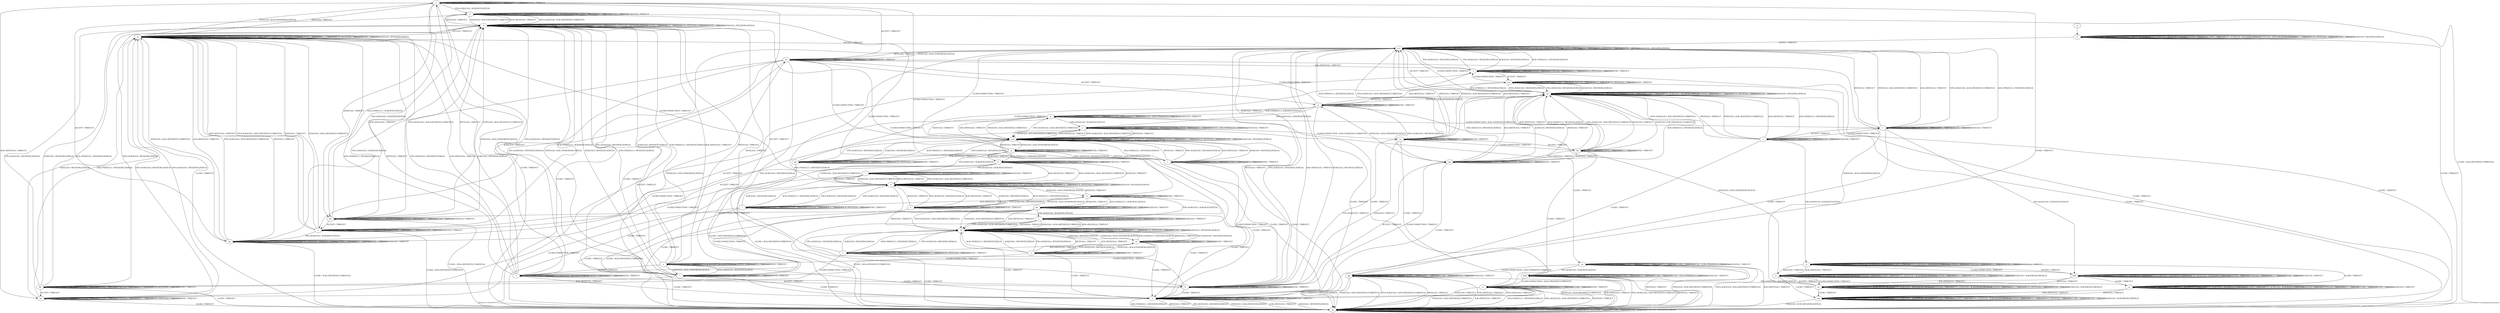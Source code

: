 digraph "" {
	graph ["Incoming time"=1.2473232746124268,
		"Outgoing time"=1.8405025005340576,
		Output="{'States': 56, 'Transitions': 716, 'Filename': '../results/tcp_k_pairs/TCP_FreeBSD_Server-TCP_FreeBSD_Server--1.dot'}",
		Reference="{'States': 56, 'Transitions': 716, 'Filename': '../subjects/tcp/TCP_FreeBSD_Server.dot'}",
		Solver=yices,
		Updated="{'States': 56, 'Transitions': 716, 'Filename': '../subjects/tcp/TCP_FreeBSD_Server.dot'}",
		"f-measure"=1.0,
		precision=1.0,
		recall=1.0
	];
	a -> a	[key=0,
		label="CLOSECONNECTION / TIMEOUT"];
	a -> a	[key=1,
		label="LISTEN / TIMEOUT"];
	a -> a	[key=2,
		label="SYN(V,V,0) / TIMEOUT"];
	a -> a	[key=3,
		label="RCV / TIMEOUT"];
	a -> a	[key=4,
		label="SEND / TIMEOUT"];
	a -> q	[key=0,
		label="FIN+ACK(V,V,0) / ACK(NEXT,NEXT,0)"];
	a -> x	[key=0,
		label="SYN+ACK(V,V,0) / RST(NEXT,ZERO,0)"];
	a -> ii	[key=0,
		label="CLOSE / TIMEOUT"];
	a -> kk	[key=0,
		label="ACK+PSH(V,V,1) / ACK(NEXT,NEXT,0)"];
	a -> kk	[key=1,
		label="ACK(V,V,0) / TIMEOUT"];
	a -> nn	[key=0,
		label="ACK+RST(V,V,0) / TIMEOUT"];
	a -> oo	[key=0,
		label="ACCEPT / TIMEOUT"];
	a -> xx	[key=0,
		label="RST(V,V,0) / TIMEOUT"];
	b -> b	[key=0,
		label="ACK+PSH(V,V,1) / ACK(NEXT,NEXT,0)"];
	b -> b	[key=1,
		label="ACCEPT / TIMEOUT"];
	b -> b	[key=2,
		label="LISTEN / TIMEOUT"];
	b -> b	[key=3,
		label="RCV / TIMEOUT"];
	b -> b	[key=4,
		label="SEND / ACK+PSH(NEXT,CURRENT,1)"];
	b -> b	[key=5,
		label="ACK(V,V,0) / TIMEOUT"];
	b -> e	[key=0,
		label="FIN+ACK(V,V,0) / ACK(NEXT,NEXT,0)"];
	b -> m	[key=0,
		label="CLOSE / TIMEOUT"];
	b -> t	[key=0,
		label="CLOSECONNECTION / ACK+FIN(NEXT,CURRENT,0)"];
	b -> mm	[key=0,
		label="SYN+ACK(V,V,0) / ACK+RST(NEXT,CURRENT,0)"];
	b -> mm	[key=1,
		label="RST(V,V,0) / TIMEOUT"];
	b -> mm	[key=2,
		label="SYN(V,V,0) / ACK+RST(NEXT,CURRENT,0)"];
	b -> mm	[key=3,
		label="ACK+RST(V,V,0) / TIMEOUT"];
	c -> c	[key=0,
		label="RST(V,V,0) / TIMEOUT"];
	c -> c	[key=1,
		label="ACCEPT / TIMEOUT"];
	c -> c	[key=2,
		label="LISTEN / TIMEOUT"];
	c -> c	[key=3,
		label="SYN(V,V,0) / TIMEOUT"];
	c -> c	[key=4,
		label="RCV / TIMEOUT"];
	c -> c	[key=5,
		label="ACK+RST(V,V,0) / TIMEOUT"];
	c -> c	[key=6,
		label="SEND / TIMEOUT"];
	c -> ff	[key=0,
		label="ACK+PSH(V,V,1) / RST(ZERO,ZERO,0)"];
	c -> ff	[key=1,
		label="SYN+ACK(V,V,0) / RST(ZERO,ZERO,0)"];
	c -> ff	[key=2,
		label="FIN+ACK(V,V,0) / RST(ZERO,ZERO,0)"];
	c -> ff	[key=3,
		label="ACK(V,V,0) / RST(ZERO,ZERO,0)"];
	c -> hh	[key=0,
		label="CLOSECONNECTION / TIMEOUT"];
	c -> yy	[key=0,
		label="CLOSE / TIMEOUT"];
	d -> d	[key=0,
		label="CLOSECONNECTION / TIMEOUT"];
	d -> d	[key=1,
		label="ACK+PSH(V,V,1) / RST(ZERO,ZERO,0)"];
	d -> d	[key=2,
		label="SYN+ACK(V,V,0) / RST(ZERO,ZERO,0)"];
	d -> d	[key=3,
		label="RST(V,V,0) / TIMEOUT"];
	d -> d	[key=4,
		label="FIN+ACK(V,V,0) / RST(ZERO,ZERO,0)"];
	d -> d	[key=5,
		label="LISTEN / TIMEOUT"];
	d -> d	[key=6,
		label="RCV / TIMEOUT"];
	d -> d	[key=7,
		label="ACK+RST(V,V,0) / TIMEOUT"];
	d -> d	[key=8,
		label="SEND / TIMEOUT"];
	d -> d	[key=9,
		label="ACK(V,V,0) / RST(ZERO,ZERO,0)"];
	d -> r	[key=0,
		label="SYN(V,V,0) / ACK+SYN(FRESH,NEXT,0)"];
	d -> xx	[key=0,
		label="ACCEPT / TIMEOUT"];
	d -> yy	[key=0,
		label="CLOSE / TIMEOUT"];
	e -> e	[key=0,
		label="ACK+PSH(V,V,1) / ACK(NEXT,NEXT,0)"];
	e -> e	[key=1,
		label="ACCEPT / TIMEOUT"];
	e -> e	[key=2,
		label="FIN+ACK(V,V,0) / ACK(NEXT,NEXT,0)"];
	e -> e	[key=3,
		label="LISTEN / TIMEOUT"];
	e -> e	[key=4,
		label="RCV / TIMEOUT"];
	e -> e	[key=5,
		label="SEND / ACK+PSH(NEXT,CURRENT,1)"];
	e -> e	[key=6,
		label="ACK(V,V,0) / TIMEOUT"];
	e -> ee	[key=0,
		label="CLOSECONNECTION / ACK+FIN(NEXT,CURRENT,0)"];
	e -> mm	[key=0,
		label="SYN+ACK(V,V,0) / ACK+RST(NEXT,CURRENT,0)"];
	e -> mm	[key=1,
		label="RST(V,V,0) / TIMEOUT"];
	e -> mm	[key=2,
		label="SYN(V,V,0) / ACK+RST(NEXT,CURRENT,0)"];
	e -> mm	[key=3,
		label="ACK+RST(V,V,0) / TIMEOUT"];
	e -> ddd	[key=0,
		label="CLOSE / TIMEOUT"];
	f -> f	[key=0,
		label="CLOSECONNECTION / TIMEOUT"];
	f -> f	[key=1,
		label="RST(V,V,0) / TIMEOUT"];
	f -> f	[key=2,
		label="LISTEN / TIMEOUT"];
	f -> f	[key=3,
		label="SYN(V,V,0) / TIMEOUT"];
	f -> f	[key=4,
		label="RCV / TIMEOUT"];
	f -> f	[key=5,
		label="ACK+RST(V,V,0) / TIMEOUT"];
	f -> f	[key=6,
		label="SEND / TIMEOUT"];
	f -> ww	[key=0,
		label="ACCEPT / TIMEOUT"];
	f -> yy	[key=0,
		label="CLOSE / TIMEOUT"];
	f -> ccc	[key=0,
		label="ACK+PSH(V,V,1) / RST(ZERO,ZERO,0)"];
	f -> ccc	[key=1,
		label="SYN+ACK(V,V,0) / RST(ZERO,ZERO,0)"];
	f -> ccc	[key=2,
		label="FIN+ACK(V,V,0) / RST(ZERO,ZERO,0)"];
	f -> ccc	[key=3,
		label="ACK(V,V,0) / RST(ZERO,ZERO,0)"];
	g -> b	[key=0,
		label="ACK+PSH(V,V,1) / ACK(NEXT,NEXT,0)"];
	g -> b	[key=1,
		label="ACK(V,V,0) / TIMEOUT"];
	g -> e	[key=0,
		label="FIN+ACK(V,V,0) / ACK(NEXT,NEXT,0)"];
	g -> g	[key=0,
		label="ACCEPT / TIMEOUT"];
	g -> g	[key=1,
		label="LISTEN / TIMEOUT"];
	g -> g	[key=2,
		label="SYN(V,V,0) / TIMEOUT"];
	g -> g	[key=3,
		label="RCV / TIMEOUT"];
	g -> g	[key=4,
		label="SEND / TIMEOUT"];
	g -> ii	[key=0,
		label="CLOSE / TIMEOUT"];
	g -> oo	[key=0,
		label="CLOSECONNECTION / TIMEOUT"];
	g -> qq	[key=0,
		label="SYN+ACK(V,V,0) / RST(NEXT,ZERO,0)"];
	g -> uu	[key=0,
		label="RST(V,V,0) / TIMEOUT"];
	g -> ww	[key=0,
		label="ACK+RST(V,V,0) / TIMEOUT"];
	h -> h	[key=0,
		label="ACK+PSH(V,V,1) / ACK(NEXT,NEXT,0)"];
	h -> h	[key=1,
		label="ACCEPT / TIMEOUT"];
	h -> h	[key=2,
		label="LISTEN / TIMEOUT"];
	h -> h	[key=3,
		label="RCV / TIMEOUT"];
	h -> h	[key=4,
		label="SEND / TIMEOUT"];
	h -> h	[key=5,
		label="ACK(V,V,0) / TIMEOUT"];
	h -> l	[key=0,
		label="FIN+ACK(V,V,0) / ACK(NEXT,NEXT,0)"];
	h -> v	[key=0,
		label="CLOSECONNECTION / TIMEOUT"];
	h -> rr	[key=0,
		label="SYN+ACK(V,V,0) / ACK+RST(NEXT,CURRENT,0)"];
	h -> rr	[key=1,
		label="RST(V,V,0) / TIMEOUT"];
	h -> rr	[key=2,
		label="SYN(V,V,0) / ACK+RST(NEXT,CURRENT,0)"];
	h -> rr	[key=3,
		label="ACK+RST(V,V,0) / TIMEOUT"];
	h -> yy	[key=0,
		label="CLOSE / ACK+RST(NEXT,CURRENT,0)"];
	i -> i	[key=0,
		label="RST(V,V,0) / TIMEOUT"];
	i -> i	[key=1,
		label="ACCEPT / TIMEOUT"];
	i -> i	[key=2,
		label="LISTEN / TIMEOUT"];
	i -> i	[key=3,
		label="SYN(V,V,0) / TIMEOUT"];
	i -> i	[key=4,
		label="RCV / TIMEOUT"];
	i -> i	[key=5,
		label="ACK+RST(V,V,0) / TIMEOUT"];
	i -> i	[key=6,
		label="SEND / TIMEOUT"];
	i -> nn	[key=0,
		label="CLOSECONNECTION / TIMEOUT"];
	i -> rr	[key=0,
		label="ACK+PSH(V,V,1) / RST(ZERO,ZERO,0)"];
	i -> rr	[key=1,
		label="SYN+ACK(V,V,0) / RST(ZERO,ZERO,0)"];
	i -> rr	[key=2,
		label="FIN+ACK(V,V,0) / RST(ZERO,ZERO,0)"];
	i -> rr	[key=3,
		label="ACK(V,V,0) / RST(ZERO,ZERO,0)"];
	i -> yy	[key=0,
		label="CLOSE / TIMEOUT"];
	j -> j	[key=0,
		label="ACK+PSH(V,V,1) / ACK(NEXT,NEXT,0)"];
	j -> j	[key=1,
		label="ACCEPT / TIMEOUT"];
	j -> j	[key=2,
		label="FIN+ACK(V,V,0) / ACK(NEXT,NEXT,0)"];
	j -> j	[key=3,
		label="LISTEN / TIMEOUT"];
	j -> j	[key=4,
		label="RCV / TIMEOUT"];
	j -> j	[key=5,
		label="SEND / TIMEOUT"];
	j -> j	[key=6,
		label="ACK(V,V,0) / TIMEOUT"];
	j -> q	[key=0,
		label="CLOSECONNECTION / TIMEOUT"];
	j -> ff	[key=0,
		label="SYN+ACK(V,V,0) / ACK+RST(NEXT,CURRENT,0)"];
	j -> ff	[key=1,
		label="RST(V,V,0) / TIMEOUT"];
	j -> ff	[key=2,
		label="SYN(V,V,0) / ACK+RST(NEXT,CURRENT,0)"];
	j -> ff	[key=3,
		label="ACK+RST(V,V,0) / TIMEOUT"];
	j -> yy	[key=0,
		label="CLOSE / ACK+RST(NEXT,CURRENT,0)"];
	k -> k	[key=0,
		label="ACK+PSH(V,V,1) / ACK(NEXT,CURRENT,0)"];
	k -> k	[key=1,
		label="SYN+ACK(V,V,0) / ACK(NEXT,CURRENT,0)"];
	k -> k	[key=2,
		label="ACCEPT / TIMEOUT"];
	k -> k	[key=3,
		label="FIN+ACK(V,V,0) / ACK(NEXT,CURRENT,0)"];
	k -> k	[key=4,
		label="LISTEN / TIMEOUT"];
	k -> k	[key=5,
		label="SYN(V,V,0) / TIMEOUT"];
	k -> k	[key=6,
		label="RCV / TIMEOUT"];
	k -> k	[key=7,
		label="SEND / TIMEOUT"];
	k -> k	[key=8,
		label="ACK(V,V,0) / TIMEOUT"];
	k -> p	[key=0,
		label="CLOSE / TIMEOUT"];
	k -> cc	[key=0,
		label="RST(V,V,0) / TIMEOUT"];
	k -> cc	[key=1,
		label="ACK+RST(V,V,0) / TIMEOUT"];
	k -> bbb	[key=0,
		label="CLOSECONNECTION / TIMEOUT"];
	l -> l	[key=0,
		label="ACK+PSH(V,V,1) / ACK(NEXT,NEXT,0)"];
	l -> l	[key=1,
		label="ACCEPT / TIMEOUT"];
	l -> l	[key=2,
		label="FIN+ACK(V,V,0) / ACK(NEXT,NEXT,0)"];
	l -> l	[key=3,
		label="LISTEN / TIMEOUT"];
	l -> l	[key=4,
		label="RCV / TIMEOUT"];
	l -> l	[key=5,
		label="SEND / TIMEOUT"];
	l -> l	[key=6,
		label="ACK(V,V,0) / TIMEOUT"];
	l -> aa	[key=0,
		label="CLOSECONNECTION / TIMEOUT"];
	l -> rr	[key=0,
		label="SYN+ACK(V,V,0) / ACK+RST(NEXT,CURRENT,0)"];
	l -> rr	[key=1,
		label="RST(V,V,0) / TIMEOUT"];
	l -> rr	[key=2,
		label="SYN(V,V,0) / ACK+RST(NEXT,CURRENT,0)"];
	l -> rr	[key=3,
		label="ACK+RST(V,V,0) / TIMEOUT"];
	l -> yy	[key=0,
		label="CLOSE / ACK+RST(NEXT,CURRENT,0)"];
	m -> m	[key=0,
		label="ACK+PSH(V,V,1) / ACK(NEXT,NEXT,0)"];
	m -> m	[key=1,
		label="ACCEPT / TIMEOUT"];
	m -> m	[key=2,
		label="LISTEN / TIMEOUT"];
	m -> m	[key=3,
		label="RCV / TIMEOUT"];
	m -> m	[key=4,
		label="CLOSE / TIMEOUT"];
	m -> m	[key=5,
		label="SEND / ACK+PSH(NEXT,CURRENT,1)"];
	m -> m	[key=6,
		label="ACK(V,V,0) / TIMEOUT"];
	m -> gg	[key=0,
		label="CLOSECONNECTION / ACK+FIN(NEXT,CURRENT,0)"];
	m -> yy	[key=0,
		label="SYN+ACK(V,V,0) / ACK+RST(NEXT,CURRENT,0)"];
	m -> yy	[key=1,
		label="RST(V,V,0) / TIMEOUT"];
	m -> yy	[key=2,
		label="SYN(V,V,0) / ACK+RST(NEXT,CURRENT,0)"];
	m -> yy	[key=3,
		label="ACK+RST(V,V,0) / TIMEOUT"];
	m -> ddd	[key=0,
		label="FIN+ACK(V,V,0) / ACK(NEXT,NEXT,0)"];
	n -> n	[key=0,
		label="CLOSECONNECTION / TIMEOUT"];
	n -> n	[key=1,
		label="ACCEPT / TIMEOUT"];
	n -> n	[key=2,
		label="LISTEN / TIMEOUT"];
	n -> n	[key=3,
		label="RCV / TIMEOUT"];
	n -> n	[key=4,
		label="CLOSE / TIMEOUT"];
	n -> n	[key=5,
		label="SEND / TIMEOUT"];
	n -> ii	[key=0,
		label="FIN+ACK(V,V,0) / TIMEOUT"];
	n -> ii	[key=1,
		label="ACK(V,V,0) / TIMEOUT"];
	n -> yy	[key=0,
		label="ACK+PSH(V,V,1) / RST(NEXT,ZERO,0)"];
	n -> yy	[key=1,
		label="SYN+ACK(V,V,0) / ACK+RST(NEXT,CURRENT,0)"];
	n -> yy	[key=2,
		label="RST(V,V,0) / TIMEOUT"];
	n -> yy	[key=3,
		label="SYN(V,V,0) / ACK+RST(NEXT,CURRENT,0)"];
	n -> yy	[key=4,
		label="ACK+RST(V,V,0) / TIMEOUT"];
	o -> k	[key=0,
		label="FIN+ACK(V,V,0) / ACK(NEXT,NEXT,0)"];
	o -> o	[key=0,
		label="ACCEPT / TIMEOUT"];
	o -> o	[key=1,
		label="LISTEN / TIMEOUT"];
	o -> o	[key=2,
		label="RCV / TIMEOUT"];
	o -> o	[key=3,
		label="SEND / TIMEOUT"];
	o -> o	[key=4,
		label="ACK(V,V,0) / TIMEOUT"];
	o -> t	[key=0,
		label="CLOSECONNECTION / TIMEOUT"];
	o -> gg	[key=0,
		label="CLOSE / TIMEOUT"];
	o -> uu	[key=0,
		label="ACK+PSH(V,V,1) / RST(NEXT,ZERO,0)"];
	o -> uu	[key=1,
		label="SYN+ACK(V,V,0) / ACK+RST(NEXT,CURRENT,0)"];
	o -> uu	[key=2,
		label="RST(V,V,0) / TIMEOUT"];
	o -> uu	[key=3,
		label="SYN(V,V,0) / ACK+RST(NEXT,CURRENT,0)"];
	o -> uu	[key=4,
		label="ACK+RST(V,V,0) / TIMEOUT"];
	p -> p	[key=0,
		label="CLOSECONNECTION / TIMEOUT"];
	p -> p	[key=1,
		label="ACK+PSH(V,V,1) / ACK(NEXT,CURRENT,0)"];
	p -> p	[key=2,
		label="SYN+ACK(V,V,0) / ACK(NEXT,CURRENT,0)"];
	p -> p	[key=3,
		label="ACCEPT / TIMEOUT"];
	p -> p	[key=4,
		label="FIN+ACK(V,V,0) / ACK(NEXT,CURRENT,0)"];
	p -> p	[key=5,
		label="LISTEN / TIMEOUT"];
	p -> p	[key=6,
		label="SYN(V,V,0) / TIMEOUT"];
	p -> p	[key=7,
		label="RCV / TIMEOUT"];
	p -> p	[key=8,
		label="CLOSE / TIMEOUT"];
	p -> p	[key=9,
		label="SEND / TIMEOUT"];
	p -> p	[key=10,
		label="ACK(V,V,0) / TIMEOUT"];
	p -> aaa	[key=0,
		label="RST(V,V,0) / TIMEOUT"];
	p -> aaa	[key=1,
		label="ACK+RST(V,V,0) / TIMEOUT"];
	q -> d	[key=0,
		label="SYN+ACK(V,V,0) / ACK+RST(NEXT,CURRENT,0)"];
	q -> d	[key=1,
		label="RST(V,V,0) / TIMEOUT"];
	q -> d	[key=2,
		label="SYN(V,V,0) / ACK+RST(NEXT,CURRENT,0)"];
	q -> d	[key=3,
		label="ACK+RST(V,V,0) / TIMEOUT"];
	q -> q	[key=0,
		label="CLOSECONNECTION / TIMEOUT"];
	q -> q	[key=1,
		label="ACK+PSH(V,V,1) / ACK(NEXT,NEXT,0)"];
	q -> q	[key=2,
		label="FIN+ACK(V,V,0) / ACK(NEXT,NEXT,0)"];
	q -> q	[key=3,
		label="LISTEN / TIMEOUT"];
	q -> q	[key=4,
		label="RCV / TIMEOUT"];
	q -> q	[key=5,
		label="SEND / TIMEOUT"];
	q -> q	[key=6,
		label="ACK(V,V,0) / TIMEOUT"];
	q -> aa	[key=0,
		label="ACCEPT / TIMEOUT"];
	q -> yy	[key=0,
		label="CLOSE / ACK+RST(NEXT,CURRENT,0)"];
	r -> a	[key=0,
		label="ACCEPT / TIMEOUT"];
	r -> d	[key=0,
		label="ACK+PSH(V,V,1) / RST(NEXT,ZERO,0)"];
	r -> d	[key=1,
		label="RST(V,V,0) / TIMEOUT"];
	r -> d	[key=2,
		label="FIN+ACK(V,V,0) / RST(NEXT,ZERO,0)"];
	r -> d	[key=3,
		label="ACK(V,V,0) / RST(NEXT,ZERO,0)"];
	r -> r	[key=0,
		label="CLOSECONNECTION / TIMEOUT"];
	r -> r	[key=1,
		label="LISTEN / TIMEOUT"];
	r -> r	[key=2,
		label="SYN(V,V,0) / TIMEOUT"];
	r -> r	[key=3,
		label="RCV / TIMEOUT"];
	r -> r	[key=4,
		label="SEND / TIMEOUT"];
	r -> s	[key=0,
		label="SYN+ACK(V,V,0) / RST(NEXT,ZERO,0)"];
	r -> hh	[key=0,
		label="ACK+RST(V,V,0) / TIMEOUT"];
	r -> ii	[key=0,
		label="CLOSE / TIMEOUT"];
	s -> d	[key=0,
		label="ACK+PSH(V,V,1) / RST(NEXT,ZERO,0)"];
	s -> d	[key=1,
		label="RST(V,V,0) / TIMEOUT"];
	s -> d	[key=2,
		label="FIN+ACK(V,V,0) / RST(NEXT,ZERO,0)"];
	s -> d	[key=3,
		label="ACK+RST(V,V,0) / TIMEOUT"];
	s -> d	[key=4,
		label="ACK(V,V,0) / RST(NEXT,ZERO,0)"];
	s -> r	[key=0,
		label="SYN(V,V,0) / ACK+SYN(FRESH,NEXT,0)"];
	s -> s	[key=0,
		label="CLOSECONNECTION / TIMEOUT"];
	s -> s	[key=1,
		label="SYN+ACK(V,V,0) / RST(NEXT,ZERO,0)"];
	s -> s	[key=2,
		label="LISTEN / TIMEOUT"];
	s -> s	[key=3,
		label="RCV / TIMEOUT"];
	s -> s	[key=4,
		label="SEND / TIMEOUT"];
	s -> x	[key=0,
		label="ACCEPT / TIMEOUT"];
	s -> ii	[key=0,
		label="CLOSE / TIMEOUT"];
	t -> o	[key=0,
		label="ACCEPT / TIMEOUT"];
	t -> t	[key=0,
		label="CLOSECONNECTION / TIMEOUT"];
	t -> t	[key=1,
		label="LISTEN / TIMEOUT"];
	t -> t	[key=2,
		label="RCV / TIMEOUT"];
	t -> t	[key=3,
		label="SEND / TIMEOUT"];
	t -> t	[key=4,
		label="ACK(V,V,0) / TIMEOUT"];
	t -> gg	[key=0,
		label="CLOSE / TIMEOUT"];
	t -> bbb	[key=0,
		label="FIN+ACK(V,V,0) / ACK(NEXT,NEXT,0)"];
	t -> ccc	[key=0,
		label="ACK+PSH(V,V,1) / RST(NEXT,ZERO,0)"];
	t -> ccc	[key=1,
		label="SYN+ACK(V,V,0) / ACK+RST(NEXT,CURRENT,0)"];
	t -> ccc	[key=2,
		label="RST(V,V,0) / TIMEOUT"];
	t -> ccc	[key=3,
		label="SYN(V,V,0) / ACK+RST(NEXT,CURRENT,0)"];
	t -> ccc	[key=4,
		label="ACK+RST(V,V,0) / TIMEOUT"];
	u -> s	[key=0,
		label="CLOSECONNECTION / TIMEOUT"];
	u -> u	[key=0,
		label="SYN+ACK(V,V,0) / RST(NEXT,ZERO,0)"];
	u -> u	[key=1,
		label="ACCEPT / TIMEOUT"];
	u -> u	[key=2,
		label="LISTEN / TIMEOUT"];
	u -> u	[key=3,
		label="RCV / TIMEOUT"];
	u -> u	[key=4,
		label="SEND / TIMEOUT"];
	u -> ff	[key=0,
		label="ACK+PSH(V,V,1) / RST(NEXT,ZERO,0)"];
	u -> ff	[key=1,
		label="RST(V,V,0) / TIMEOUT"];
	u -> ff	[key=2,
		label="FIN+ACK(V,V,0) / RST(NEXT,ZERO,0)"];
	u -> ff	[key=3,
		label="ACK+RST(V,V,0) / TIMEOUT"];
	u -> ff	[key=4,
		label="ACK(V,V,0) / RST(NEXT,ZERO,0)"];
	u -> ii	[key=0,
		label="CLOSE / TIMEOUT"];
	u -> ss	[key=0,
		label="SYN(V,V,0) / ACK+SYN(FRESH,NEXT,0)"];
	v -> b	[key=0,
		label="ACCEPT / TIMEOUT"];
	v -> v	[key=0,
		label="CLOSECONNECTION / TIMEOUT"];
	v -> v	[key=1,
		label="ACK+PSH(V,V,1) / ACK(NEXT,NEXT,0)"];
	v -> v	[key=2,
		label="LISTEN / TIMEOUT"];
	v -> v	[key=3,
		label="RCV / TIMEOUT"];
	v -> v	[key=4,
		label="SEND / TIMEOUT"];
	v -> v	[key=5,
		label="ACK(V,V,0) / TIMEOUT"];
	v -> aa	[key=0,
		label="FIN+ACK(V,V,0) / ACK(NEXT,NEXT,0)"];
	v -> xx	[key=0,
		label="SYN+ACK(V,V,0) / ACK+RST(NEXT,CURRENT,0)"];
	v -> xx	[key=1,
		label="RST(V,V,0) / TIMEOUT"];
	v -> xx	[key=2,
		label="SYN(V,V,0) / ACK+RST(NEXT,CURRENT,0)"];
	v -> xx	[key=3,
		label="ACK+RST(V,V,0) / TIMEOUT"];
	v -> yy	[key=0,
		label="CLOSE / ACK+RST(NEXT,CURRENT,0)"];
	w -> ll	[key=0];
	x -> a	[key=0,
		label="SYN(V,V,0) / ACK+SYN(FRESH,NEXT,0)"];
	x -> x	[key=0,
		label="CLOSECONNECTION / TIMEOUT"];
	x -> x	[key=1,
		label="SYN+ACK(V,V,0) / RST(NEXT,ZERO,0)"];
	x -> x	[key=2,
		label="LISTEN / TIMEOUT"];
	x -> x	[key=3,
		label="RCV / TIMEOUT"];
	x -> x	[key=4,
		label="SEND / TIMEOUT"];
	x -> ii	[key=0,
		label="CLOSE / TIMEOUT"];
	x -> tt	[key=0,
		label="ACCEPT / TIMEOUT"];
	x -> xx	[key=0,
		label="ACK+PSH(V,V,1) / RST(NEXT,ZERO,0)"];
	x -> xx	[key=1,
		label="RST(V,V,0) / TIMEOUT"];
	x -> xx	[key=2,
		label="FIN+ACK(V,V,0) / RST(NEXT,ZERO,0)"];
	x -> xx	[key=3,
		label="ACK+RST(V,V,0) / TIMEOUT"];
	x -> xx	[key=4,
		label="ACK(V,V,0) / RST(NEXT,ZERO,0)"];
	y -> x	[key=0,
		label="CLOSECONNECTION / TIMEOUT"];
	y -> y	[key=0,
		label="SYN+ACK(V,V,0) / RST(NEXT,ZERO,0)"];
	y -> y	[key=1,
		label="ACCEPT / TIMEOUT"];
	y -> y	[key=2,
		label="LISTEN / TIMEOUT"];
	y -> y	[key=3,
		label="RCV / TIMEOUT"];
	y -> y	[key=4,
		label="SEND / TIMEOUT"];
	y -> ii	[key=0,
		label="CLOSE / TIMEOUT"];
	y -> rr	[key=0,
		label="ACK+PSH(V,V,1) / RST(NEXT,ZERO,0)"];
	y -> rr	[key=1,
		label="RST(V,V,0) / TIMEOUT"];
	y -> rr	[key=2,
		label="FIN+ACK(V,V,0) / RST(NEXT,ZERO,0)"];
	y -> rr	[key=3,
		label="ACK+RST(V,V,0) / TIMEOUT"];
	y -> rr	[key=4,
		label="ACK(V,V,0) / RST(NEXT,ZERO,0)"];
	y -> vv	[key=0,
		label="SYN(V,V,0) / ACK+SYN(FRESH,NEXT,0)"];
	z -> z	[key=0,
		label="SYN+ACK(V,V,0) / RST(NEXT,ZERO,0)"];
	z -> z	[key=1,
		label="ACCEPT / TIMEOUT"];
	z -> z	[key=2,
		label="LISTEN / TIMEOUT"];
	z -> z	[key=3,
		label="RCV / TIMEOUT"];
	z -> z	[key=4,
		label="SEND / TIMEOUT"];
	z -> ii	[key=0,
		label="CLOSE / TIMEOUT"];
	z -> jj	[key=0,
		label="SYN(V,V,0) / ACK+SYN(FRESH,NEXT,0)"];
	z -> mm	[key=0,
		label="ACK+PSH(V,V,1) / RST(NEXT,ZERO,0)"];
	z -> mm	[key=1,
		label="RST(V,V,0) / TIMEOUT"];
	z -> mm	[key=2,
		label="FIN+ACK(V,V,0) / RST(NEXT,ZERO,0)"];
	z -> mm	[key=3,
		label="ACK+RST(V,V,0) / TIMEOUT"];
	z -> mm	[key=4,
		label="ACK(V,V,0) / RST(NEXT,ZERO,0)"];
	z -> tt	[key=0,
		label="CLOSECONNECTION / TIMEOUT"];
	aa -> e	[key=0,
		label="ACCEPT / TIMEOUT"];
	aa -> aa	[key=0,
		label="CLOSECONNECTION / TIMEOUT"];
	aa -> aa	[key=1,
		label="ACK+PSH(V,V,1) / ACK(NEXT,NEXT,0)"];
	aa -> aa	[key=2,
		label="FIN+ACK(V,V,0) / ACK(NEXT,NEXT,0)"];
	aa -> aa	[key=3,
		label="LISTEN / TIMEOUT"];
	aa -> aa	[key=4,
		label="RCV / TIMEOUT"];
	aa -> aa	[key=5,
		label="SEND / TIMEOUT"];
	aa -> aa	[key=6,
		label="ACK(V,V,0) / TIMEOUT"];
	aa -> xx	[key=0,
		label="SYN+ACK(V,V,0) / ACK+RST(NEXT,CURRENT,0)"];
	aa -> xx	[key=1,
		label="RST(V,V,0) / TIMEOUT"];
	aa -> xx	[key=2,
		label="SYN(V,V,0) / ACK+RST(NEXT,CURRENT,0)"];
	aa -> xx	[key=3,
		label="ACK+RST(V,V,0) / TIMEOUT"];
	aa -> yy	[key=0,
		label="CLOSE / ACK+RST(NEXT,CURRENT,0)"];
	bb -> n	[key=0,
		label="CLOSE / TIMEOUT"];
	bb -> bb	[key=0,
		label="ACCEPT / TIMEOUT"];
	bb -> bb	[key=1,
		label="LISTEN / TIMEOUT"];
	bb -> bb	[key=2,
		label="RCV / TIMEOUT"];
	bb -> bb	[key=3,
		label="SEND / TIMEOUT"];
	bb -> ee	[key=0,
		label="CLOSECONNECTION / TIMEOUT"];
	bb -> qq	[key=0,
		label="FIN+ACK(V,V,0) / TIMEOUT"];
	bb -> qq	[key=1,
		label="ACK(V,V,0) / TIMEOUT"];
	bb -> uu	[key=0,
		label="ACK+PSH(V,V,1) / RST(NEXT,ZERO,0)"];
	bb -> uu	[key=1,
		label="SYN+ACK(V,V,0) / ACK+RST(NEXT,CURRENT,0)"];
	bb -> uu	[key=2,
		label="RST(V,V,0) / TIMEOUT"];
	bb -> uu	[key=3,
		label="SYN(V,V,0) / ACK+RST(NEXT,CURRENT,0)"];
	bb -> uu	[key=4,
		label="ACK+RST(V,V,0) / TIMEOUT"];
	cc -> g	[key=0,
		label="SYN(V,V,0) / ACK+SYN(FRESH,NEXT,0)"];
	cc -> cc	[key=0,
		label="ACK+PSH(V,V,1) / ACK(FRESH,FRESH,0)"];
	cc -> cc	[key=1,
		label="SYN+ACK(V,V,0) / ACK(FRESH,FRESH,0)"];
	cc -> cc	[key=2,
		label="RST(V,V,0) / TIMEOUT"];
	cc -> cc	[key=3,
		label="ACCEPT / TIMEOUT"];
	cc -> cc	[key=4,
		label="FIN+ACK(V,V,0) / ACK(FRESH,FRESH,0)"];
	cc -> cc	[key=5,
		label="LISTEN / TIMEOUT"];
	cc -> cc	[key=6,
		label="RCV / TIMEOUT"];
	cc -> cc	[key=7,
		label="ACK+RST(V,V,0) / TIMEOUT"];
	cc -> cc	[key=8,
		label="SEND / TIMEOUT"];
	cc -> cc	[key=9,
		label="ACK(V,V,0) / ACK(FRESH,FRESH,0)"];
	cc -> zz	[key=0,
		label="CLOSECONNECTION / TIMEOUT"];
	cc -> aaa	[key=0,
		label="CLOSE / TIMEOUT"];
	dd -> j	[key=0,
		label="FIN+ACK(V,V,0) / ACK(NEXT,NEXT,0)"];
	dd -> dd	[key=0,
		label="ACK+PSH(V,V,1) / ACK(NEXT,NEXT,0)"];
	dd -> dd	[key=1,
		label="ACCEPT / TIMEOUT"];
	dd -> dd	[key=2,
		label="LISTEN / TIMEOUT"];
	dd -> dd	[key=3,
		label="RCV / TIMEOUT"];
	dd -> dd	[key=4,
		label="SEND / TIMEOUT"];
	dd -> dd	[key=5,
		label="ACK(V,V,0) / TIMEOUT"];
	dd -> ff	[key=0,
		label="SYN+ACK(V,V,0) / ACK+RST(NEXT,CURRENT,0)"];
	dd -> ff	[key=1,
		label="RST(V,V,0) / TIMEOUT"];
	dd -> ff	[key=2,
		label="SYN(V,V,0) / ACK+RST(NEXT,CURRENT,0)"];
	dd -> ff	[key=3,
		label="ACK+RST(V,V,0) / TIMEOUT"];
	dd -> kk	[key=0,
		label="CLOSECONNECTION / TIMEOUT"];
	dd -> yy	[key=0,
		label="CLOSE / ACK+RST(NEXT,CURRENT,0)"];
	ee -> n	[key=0,
		label="CLOSE / TIMEOUT"];
	ee -> bb	[key=0,
		label="ACCEPT / TIMEOUT"];
	ee -> ee	[key=0,
		label="CLOSECONNECTION / TIMEOUT"];
	ee -> ee	[key=1,
		label="LISTEN / TIMEOUT"];
	ee -> ee	[key=2,
		label="RCV / TIMEOUT"];
	ee -> ee	[key=3,
		label="SEND / TIMEOUT"];
	ee -> tt	[key=0,
		label="FIN+ACK(V,V,0) / TIMEOUT"];
	ee -> tt	[key=1,
		label="ACK(V,V,0) / TIMEOUT"];
	ee -> ccc	[key=0,
		label="ACK+PSH(V,V,1) / RST(NEXT,ZERO,0)"];
	ee -> ccc	[key=1,
		label="SYN+ACK(V,V,0) / ACK+RST(NEXT,CURRENT,0)"];
	ee -> ccc	[key=2,
		label="RST(V,V,0) / TIMEOUT"];
	ee -> ccc	[key=3,
		label="SYN(V,V,0) / ACK+RST(NEXT,CURRENT,0)"];
	ee -> ccc	[key=4,
		label="ACK+RST(V,V,0) / TIMEOUT"];
	ff -> d	[key=0,
		label="CLOSECONNECTION / TIMEOUT"];
	ff -> ff	[key=0,
		label="ACK+PSH(V,V,1) / RST(ZERO,ZERO,0)"];
	ff -> ff	[key=1,
		label="SYN+ACK(V,V,0) / RST(ZERO,ZERO,0)"];
	ff -> ff	[key=2,
		label="RST(V,V,0) / TIMEOUT"];
	ff -> ff	[key=3,
		label="ACCEPT / TIMEOUT"];
	ff -> ff	[key=4,
		label="FIN+ACK(V,V,0) / RST(ZERO,ZERO,0)"];
	ff -> ff	[key=5,
		label="LISTEN / TIMEOUT"];
	ff -> ff	[key=6,
		label="RCV / TIMEOUT"];
	ff -> ff	[key=7,
		label="ACK+RST(V,V,0) / TIMEOUT"];
	ff -> ff	[key=8,
		label="SEND / TIMEOUT"];
	ff -> ff	[key=9,
		label="ACK(V,V,0) / RST(ZERO,ZERO,0)"];
	ff -> ss	[key=0,
		label="SYN(V,V,0) / ACK+SYN(FRESH,NEXT,0)"];
	ff -> yy	[key=0,
		label="CLOSE / TIMEOUT"];
	gg -> p	[key=0,
		label="FIN+ACK(V,V,0) / ACK(NEXT,NEXT,0)"];
	gg -> gg	[key=0,
		label="CLOSECONNECTION / TIMEOUT"];
	gg -> gg	[key=1,
		label="ACCEPT / TIMEOUT"];
	gg -> gg	[key=2,
		label="LISTEN / TIMEOUT"];
	gg -> gg	[key=3,
		label="RCV / TIMEOUT"];
	gg -> gg	[key=4,
		label="CLOSE / TIMEOUT"];
	gg -> gg	[key=5,
		label="SEND / TIMEOUT"];
	gg -> gg	[key=6,
		label="ACK(V,V,0) / TIMEOUT"];
	gg -> yy	[key=0,
		label="ACK+PSH(V,V,1) / RST(NEXT,ZERO,0)"];
	gg -> yy	[key=1,
		label="SYN+ACK(V,V,0) / ACK+RST(NEXT,CURRENT,0)"];
	gg -> yy	[key=2,
		label="RST(V,V,0) / TIMEOUT"];
	gg -> yy	[key=3,
		label="SYN(V,V,0) / ACK+RST(NEXT,CURRENT,0)"];
	gg -> yy	[key=4,
		label="ACK+RST(V,V,0) / TIMEOUT"];
	hh -> d	[key=0,
		label="ACK+PSH(V,V,1) / RST(ZERO,ZERO,0)"];
	hh -> d	[key=1,
		label="SYN+ACK(V,V,0) / RST(ZERO,ZERO,0)"];
	hh -> d	[key=2,
		label="FIN+ACK(V,V,0) / RST(ZERO,ZERO,0)"];
	hh -> d	[key=3,
		label="ACK(V,V,0) / RST(ZERO,ZERO,0)"];
	hh -> hh	[key=0,
		label="CLOSECONNECTION / TIMEOUT"];
	hh -> hh	[key=1,
		label="RST(V,V,0) / TIMEOUT"];
	hh -> hh	[key=2,
		label="LISTEN / TIMEOUT"];
	hh -> hh	[key=3,
		label="SYN(V,V,0) / TIMEOUT"];
	hh -> hh	[key=4,
		label="RCV / TIMEOUT"];
	hh -> hh	[key=5,
		label="ACK+RST(V,V,0) / TIMEOUT"];
	hh -> hh	[key=6,
		label="SEND / TIMEOUT"];
	hh -> nn	[key=0,
		label="ACCEPT / TIMEOUT"];
	hh -> yy	[key=0,
		label="CLOSE / TIMEOUT"];
	ii -> ii	[key=0,
		label="CLOSECONNECTION / TIMEOUT"];
	ii -> ii	[key=1,
		label="SYN+ACK(V,V,0) / RST(NEXT,ZERO,0)"];
	ii -> ii	[key=2,
		label="ACCEPT / TIMEOUT"];
	ii -> ii	[key=3,
		label="LISTEN / TIMEOUT"];
	ii -> ii	[key=4,
		label="RCV / TIMEOUT"];
	ii -> ii	[key=5,
		label="CLOSE / TIMEOUT"];
	ii -> ii	[key=6,
		label="SEND / TIMEOUT"];
	ii -> yy	[key=0,
		label="ACK+PSH(V,V,1) / RST(NEXT,ZERO,0)"];
	ii -> yy	[key=1,
		label="RST(V,V,0) / TIMEOUT"];
	ii -> yy	[key=2,
		label="FIN+ACK(V,V,0) / RST(NEXT,ZERO,0)"];
	ii -> yy	[key=3,
		label="SYN(V,V,0) / ACK+RST(ZERO,NEXT,0)"];
	ii -> yy	[key=4,
		label="ACK+RST(V,V,0) / TIMEOUT"];
	ii -> yy	[key=5,
		label="ACK(V,V,0) / RST(NEXT,ZERO,0)"];
	jj -> h	[key=0,
		label="ACK+PSH(V,V,1) / ACK(NEXT,NEXT,0)"];
	jj -> h	[key=1,
		label="ACK(V,V,0) / TIMEOUT"];
	jj -> l	[key=0,
		label="FIN+ACK(V,V,0) / ACK(NEXT,NEXT,0)"];
	jj -> z	[key=0,
		label="SYN+ACK(V,V,0) / RST(NEXT,ZERO,0)"];
	jj -> ii	[key=0,
		label="CLOSE / TIMEOUT"];
	jj -> jj	[key=0,
		label="ACCEPT / TIMEOUT"];
	jj -> jj	[key=1,
		label="LISTEN / TIMEOUT"];
	jj -> jj	[key=2,
		label="SYN(V,V,0) / TIMEOUT"];
	jj -> jj	[key=3,
		label="RCV / TIMEOUT"];
	jj -> jj	[key=4,
		label="SEND / TIMEOUT"];
	jj -> mm	[key=0,
		label="RST(V,V,0) / TIMEOUT"];
	jj -> oo	[key=0,
		label="CLOSECONNECTION / TIMEOUT"];
	jj -> pp	[key=0,
		label="ACK+RST(V,V,0) / TIMEOUT"];
	kk -> d	[key=0,
		label="SYN+ACK(V,V,0) / ACK+RST(NEXT,CURRENT,0)"];
	kk -> d	[key=1,
		label="RST(V,V,0) / TIMEOUT"];
	kk -> d	[key=2,
		label="SYN(V,V,0) / ACK+RST(NEXT,CURRENT,0)"];
	kk -> d	[key=3,
		label="ACK+RST(V,V,0) / TIMEOUT"];
	kk -> q	[key=0,
		label="FIN+ACK(V,V,0) / ACK(NEXT,NEXT,0)"];
	kk -> v	[key=0,
		label="ACCEPT / TIMEOUT"];
	kk -> kk	[key=0,
		label="CLOSECONNECTION / TIMEOUT"];
	kk -> kk	[key=1,
		label="ACK+PSH(V,V,1) / ACK(NEXT,NEXT,0)"];
	kk -> kk	[key=2,
		label="LISTEN / TIMEOUT"];
	kk -> kk	[key=3,
		label="RCV / TIMEOUT"];
	kk -> kk	[key=4,
		label="SEND / TIMEOUT"];
	kk -> kk	[key=5,
		label="ACK(V,V,0) / TIMEOUT"];
	kk -> yy	[key=0,
		label="CLOSE / ACK+RST(NEXT,CURRENT,0)"];
	ll -> ll	[key=0,
		label="CLOSECONNECTION / TIMEOUT"];
	ll -> ll	[key=1,
		label="ACK+PSH(V,V,1) / RST(ZERO,ZERO,0)"];
	ll -> ll	[key=2,
		label="SYN+ACK(V,V,0) / RST(ZERO,ZERO,0)"];
	ll -> ll	[key=3,
		label="RST(V,V,0) / TIMEOUT"];
	ll -> ll	[key=4,
		label="ACCEPT / TIMEOUT"];
	ll -> ll	[key=5,
		label="FIN+ACK(V,V,0) / RST(ZERO,ZERO,0)"];
	ll -> ll	[key=6,
		label="SYN(V,V,0) / ACK+RST(ZERO,NEXT,0)"];
	ll -> ll	[key=7,
		label="RCV / TIMEOUT"];
	ll -> ll	[key=8,
		label="ACK+RST(V,V,0) / TIMEOUT"];
	ll -> ll	[key=9,
		label="SEND / TIMEOUT"];
	ll -> ll	[key=10,
		label="ACK(V,V,0) / RST(ZERO,ZERO,0)"];
	ll -> yy	[key=0,
		label="CLOSE / TIMEOUT"];
	ll -> ccc	[key=0,
		label="LISTEN / TIMEOUT"];
	mm -> jj	[key=0,
		label="SYN(V,V,0) / ACK+SYN(FRESH,NEXT,0)"];
	mm -> mm	[key=0,
		label="ACK+PSH(V,V,1) / RST(ZERO,ZERO,0)"];
	mm -> mm	[key=1,
		label="SYN+ACK(V,V,0) / RST(ZERO,ZERO,0)"];
	mm -> mm	[key=2,
		label="RST(V,V,0) / TIMEOUT"];
	mm -> mm	[key=3,
		label="ACCEPT / TIMEOUT"];
	mm -> mm	[key=4,
		label="FIN+ACK(V,V,0) / RST(ZERO,ZERO,0)"];
	mm -> mm	[key=5,
		label="LISTEN / TIMEOUT"];
	mm -> mm	[key=6,
		label="RCV / TIMEOUT"];
	mm -> mm	[key=7,
		label="ACK+RST(V,V,0) / TIMEOUT"];
	mm -> mm	[key=8,
		label="SEND / TIMEOUT"];
	mm -> mm	[key=9,
		label="ACK(V,V,0) / RST(ZERO,ZERO,0)"];
	mm -> yy	[key=0,
		label="CLOSE / TIMEOUT"];
	mm -> ccc	[key=0,
		label="CLOSECONNECTION / TIMEOUT"];
	nn -> f	[key=0,
		label="ACCEPT / TIMEOUT"];
	nn -> nn	[key=0,
		label="CLOSECONNECTION / TIMEOUT"];
	nn -> nn	[key=1,
		label="RST(V,V,0) / TIMEOUT"];
	nn -> nn	[key=2,
		label="LISTEN / TIMEOUT"];
	nn -> nn	[key=3,
		label="SYN(V,V,0) / TIMEOUT"];
	nn -> nn	[key=4,
		label="RCV / TIMEOUT"];
	nn -> nn	[key=5,
		label="ACK+RST(V,V,0) / TIMEOUT"];
	nn -> nn	[key=6,
		label="SEND / TIMEOUT"];
	nn -> xx	[key=0,
		label="ACK+PSH(V,V,1) / RST(ZERO,ZERO,0)"];
	nn -> xx	[key=1,
		label="SYN+ACK(V,V,0) / RST(ZERO,ZERO,0)"];
	nn -> xx	[key=2,
		label="FIN+ACK(V,V,0) / RST(ZERO,ZERO,0)"];
	nn -> xx	[key=3,
		label="ACK(V,V,0) / RST(ZERO,ZERO,0)"];
	nn -> yy	[key=0,
		label="CLOSE / TIMEOUT"];
	oo -> f	[key=0,
		label="ACK+RST(V,V,0) / TIMEOUT"];
	oo -> g	[key=0,
		label="ACCEPT / TIMEOUT"];
	oo -> v	[key=0,
		label="ACK+PSH(V,V,1) / ACK(NEXT,NEXT,0)"];
	oo -> v	[key=1,
		label="ACK(V,V,0) / TIMEOUT"];
	oo -> aa	[key=0,
		label="FIN+ACK(V,V,0) / ACK(NEXT,NEXT,0)"];
	oo -> ii	[key=0,
		label="CLOSE / TIMEOUT"];
	oo -> oo	[key=0,
		label="CLOSECONNECTION / TIMEOUT"];
	oo -> oo	[key=1,
		label="LISTEN / TIMEOUT"];
	oo -> oo	[key=2,
		label="SYN(V,V,0) / TIMEOUT"];
	oo -> oo	[key=3,
		label="RCV / TIMEOUT"];
	oo -> oo	[key=4,
		label="SEND / TIMEOUT"];
	oo -> tt	[key=0,
		label="SYN+ACK(V,V,0) / RST(NEXT,ZERO,0)"];
	oo -> ccc	[key=0,
		label="RST(V,V,0) / TIMEOUT"];
	pp -> f	[key=0,
		label="CLOSECONNECTION / TIMEOUT"];
	pp -> mm	[key=0,
		label="ACK+PSH(V,V,1) / RST(ZERO,ZERO,0)"];
	pp -> mm	[key=1,
		label="SYN+ACK(V,V,0) / RST(ZERO,ZERO,0)"];
	pp -> mm	[key=2,
		label="FIN+ACK(V,V,0) / RST(ZERO,ZERO,0)"];
	pp -> mm	[key=3,
		label="ACK(V,V,0) / RST(ZERO,ZERO,0)"];
	pp -> pp	[key=0,
		label="RST(V,V,0) / TIMEOUT"];
	pp -> pp	[key=1,
		label="ACCEPT / TIMEOUT"];
	pp -> pp	[key=2,
		label="LISTEN / TIMEOUT"];
	pp -> pp	[key=3,
		label="SYN(V,V,0) / TIMEOUT"];
	pp -> pp	[key=4,
		label="RCV / TIMEOUT"];
	pp -> pp	[key=5,
		label="ACK+RST(V,V,0) / TIMEOUT"];
	pp -> pp	[key=6,
		label="SEND / TIMEOUT"];
	pp -> yy	[key=0,
		label="CLOSE / TIMEOUT"];
	qq -> g	[key=0,
		label="SYN(V,V,0) / ACK+SYN(FRESH,NEXT,0)"];
	qq -> ii	[key=0,
		label="CLOSE / TIMEOUT"];
	qq -> qq	[key=0,
		label="SYN+ACK(V,V,0) / RST(NEXT,ZERO,0)"];
	qq -> qq	[key=1,
		label="ACCEPT / TIMEOUT"];
	qq -> qq	[key=2,
		label="LISTEN / TIMEOUT"];
	qq -> qq	[key=3,
		label="RCV / TIMEOUT"];
	qq -> qq	[key=4,
		label="SEND / TIMEOUT"];
	qq -> tt	[key=0,
		label="CLOSECONNECTION / TIMEOUT"];
	qq -> uu	[key=0,
		label="ACK+PSH(V,V,1) / RST(NEXT,ZERO,0)"];
	qq -> uu	[key=1,
		label="RST(V,V,0) / TIMEOUT"];
	qq -> uu	[key=2,
		label="FIN+ACK(V,V,0) / RST(NEXT,ZERO,0)"];
	qq -> uu	[key=3,
		label="ACK+RST(V,V,0) / TIMEOUT"];
	qq -> uu	[key=4,
		label="ACK(V,V,0) / RST(NEXT,ZERO,0)"];
	rr -> rr	[key=0,
		label="ACK+PSH(V,V,1) / RST(ZERO,ZERO,0)"];
	rr -> rr	[key=1,
		label="SYN+ACK(V,V,0) / RST(ZERO,ZERO,0)"];
	rr -> rr	[key=2,
		label="RST(V,V,0) / TIMEOUT"];
	rr -> rr	[key=3,
		label="ACCEPT / TIMEOUT"];
	rr -> rr	[key=4,
		label="FIN+ACK(V,V,0) / RST(ZERO,ZERO,0)"];
	rr -> rr	[key=5,
		label="LISTEN / TIMEOUT"];
	rr -> rr	[key=6,
		label="RCV / TIMEOUT"];
	rr -> rr	[key=7,
		label="ACK+RST(V,V,0) / TIMEOUT"];
	rr -> rr	[key=8,
		label="SEND / TIMEOUT"];
	rr -> rr	[key=9,
		label="ACK(V,V,0) / RST(ZERO,ZERO,0)"];
	rr -> vv	[key=0,
		label="SYN(V,V,0) / ACK+SYN(FRESH,NEXT,0)"];
	rr -> xx	[key=0,
		label="CLOSECONNECTION / TIMEOUT"];
	rr -> yy	[key=0,
		label="CLOSE / TIMEOUT"];
	ss -> c	[key=0,
		label="ACK+RST(V,V,0) / TIMEOUT"];
	ss -> r	[key=0,
		label="CLOSECONNECTION / TIMEOUT"];
	ss -> u	[key=0,
		label="SYN+ACK(V,V,0) / RST(NEXT,ZERO,0)"];
	ss -> ff	[key=0,
		label="ACK+PSH(V,V,1) / RST(NEXT,ZERO,0)"];
	ss -> ff	[key=1,
		label="RST(V,V,0) / TIMEOUT"];
	ss -> ff	[key=2,
		label="FIN+ACK(V,V,0) / RST(NEXT,ZERO,0)"];
	ss -> ff	[key=3,
		label="ACK(V,V,0) / RST(NEXT,ZERO,0)"];
	ss -> ii	[key=0,
		label="CLOSE / TIMEOUT"];
	ss -> ss	[key=0,
		label="ACCEPT / TIMEOUT"];
	ss -> ss	[key=1,
		label="LISTEN / TIMEOUT"];
	ss -> ss	[key=2,
		label="SYN(V,V,0) / TIMEOUT"];
	ss -> ss	[key=3,
		label="RCV / TIMEOUT"];
	ss -> ss	[key=4,
		label="SEND / TIMEOUT"];
	tt -> ii	[key=0,
		label="CLOSE / TIMEOUT"];
	tt -> oo	[key=0,
		label="SYN(V,V,0) / ACK+SYN(FRESH,NEXT,0)"];
	tt -> qq	[key=0,
		label="ACCEPT / TIMEOUT"];
	tt -> tt	[key=0,
		label="CLOSECONNECTION / TIMEOUT"];
	tt -> tt	[key=1,
		label="SYN+ACK(V,V,0) / RST(NEXT,ZERO,0)"];
	tt -> tt	[key=2,
		label="LISTEN / TIMEOUT"];
	tt -> tt	[key=3,
		label="RCV / TIMEOUT"];
	tt -> tt	[key=4,
		label="SEND / TIMEOUT"];
	tt -> ccc	[key=0,
		label="ACK+PSH(V,V,1) / RST(NEXT,ZERO,0)"];
	tt -> ccc	[key=1,
		label="RST(V,V,0) / TIMEOUT"];
	tt -> ccc	[key=2,
		label="FIN+ACK(V,V,0) / RST(NEXT,ZERO,0)"];
	tt -> ccc	[key=3,
		label="ACK+RST(V,V,0) / TIMEOUT"];
	tt -> ccc	[key=4,
		label="ACK(V,V,0) / RST(NEXT,ZERO,0)"];
	uu -> g	[key=0,
		label="SYN(V,V,0) / ACK+SYN(FRESH,NEXT,0)"];
	uu -> uu	[key=0,
		label="ACK+PSH(V,V,1) / RST(ZERO,ZERO,0)"];
	uu -> uu	[key=1,
		label="SYN+ACK(V,V,0) / RST(ZERO,ZERO,0)"];
	uu -> uu	[key=2,
		label="RST(V,V,0) / TIMEOUT"];
	uu -> uu	[key=3,
		label="ACCEPT / TIMEOUT"];
	uu -> uu	[key=4,
		label="FIN+ACK(V,V,0) / RST(ZERO,ZERO,0)"];
	uu -> uu	[key=5,
		label="LISTEN / TIMEOUT"];
	uu -> uu	[key=6,
		label="RCV / TIMEOUT"];
	uu -> uu	[key=7,
		label="ACK+RST(V,V,0) / TIMEOUT"];
	uu -> uu	[key=8,
		label="SEND / TIMEOUT"];
	uu -> uu	[key=9,
		label="ACK(V,V,0) / RST(ZERO,ZERO,0)"];
	uu -> yy	[key=0,
		label="CLOSE / TIMEOUT"];
	uu -> ccc	[key=0,
		label="CLOSECONNECTION / TIMEOUT"];
	vv -> a	[key=0,
		label="CLOSECONNECTION / TIMEOUT"];
	vv -> i	[key=0,
		label="ACK+RST(V,V,0) / TIMEOUT"];
	vv -> j	[key=0,
		label="FIN+ACK(V,V,0) / ACK(NEXT,NEXT,0)"];
	vv -> y	[key=0,
		label="SYN+ACK(V,V,0) / RST(NEXT,ZERO,0)"];
	vv -> dd	[key=0,
		label="ACK+PSH(V,V,1) / ACK(NEXT,NEXT,0)"];
	vv -> dd	[key=1,
		label="ACK(V,V,0) / TIMEOUT"];
	vv -> ii	[key=0,
		label="CLOSE / TIMEOUT"];
	vv -> rr	[key=0,
		label="RST(V,V,0) / TIMEOUT"];
	vv -> vv	[key=0,
		label="ACCEPT / TIMEOUT"];
	vv -> vv	[key=1,
		label="LISTEN / TIMEOUT"];
	vv -> vv	[key=2,
		label="SYN(V,V,0) / TIMEOUT"];
	vv -> vv	[key=3,
		label="RCV / TIMEOUT"];
	vv -> vv	[key=4,
		label="SEND / TIMEOUT"];
	ww -> f	[key=0,
		label="CLOSECONNECTION / TIMEOUT"];
	ww -> uu	[key=0,
		label="ACK+PSH(V,V,1) / RST(ZERO,ZERO,0)"];
	ww -> uu	[key=1,
		label="SYN+ACK(V,V,0) / RST(ZERO,ZERO,0)"];
	ww -> uu	[key=2,
		label="FIN+ACK(V,V,0) / RST(ZERO,ZERO,0)"];
	ww -> uu	[key=3,
		label="ACK(V,V,0) / RST(ZERO,ZERO,0)"];
	ww -> ww	[key=0,
		label="RST(V,V,0) / TIMEOUT"];
	ww -> ww	[key=1,
		label="ACCEPT / TIMEOUT"];
	ww -> ww	[key=2,
		label="LISTEN / TIMEOUT"];
	ww -> ww	[key=3,
		label="SYN(V,V,0) / TIMEOUT"];
	ww -> ww	[key=4,
		label="RCV / TIMEOUT"];
	ww -> ww	[key=5,
		label="ACK+RST(V,V,0) / TIMEOUT"];
	ww -> ww	[key=6,
		label="SEND / TIMEOUT"];
	ww -> yy	[key=0,
		label="CLOSE / TIMEOUT"];
	xx -> a	[key=0,
		label="SYN(V,V,0) / ACK+SYN(FRESH,NEXT,0)"];
	xx -> xx	[key=0,
		label="CLOSECONNECTION / TIMEOUT"];
	xx -> xx	[key=1,
		label="ACK+PSH(V,V,1) / RST(ZERO,ZERO,0)"];
	xx -> xx	[key=2,
		label="SYN+ACK(V,V,0) / RST(ZERO,ZERO,0)"];
	xx -> xx	[key=3,
		label="RST(V,V,0) / TIMEOUT"];
	xx -> xx	[key=4,
		label="FIN+ACK(V,V,0) / RST(ZERO,ZERO,0)"];
	xx -> xx	[key=5,
		label="LISTEN / TIMEOUT"];
	xx -> xx	[key=6,
		label="RCV / TIMEOUT"];
	xx -> xx	[key=7,
		label="ACK+RST(V,V,0) / TIMEOUT"];
	xx -> xx	[key=8,
		label="SEND / TIMEOUT"];
	xx -> xx	[key=9,
		label="ACK(V,V,0) / RST(ZERO,ZERO,0)"];
	xx -> yy	[key=0,
		label="CLOSE / TIMEOUT"];
	xx -> ccc	[key=0,
		label="ACCEPT / TIMEOUT"];
	yy -> yy	[key=0,
		label="CLOSECONNECTION / TIMEOUT"];
	yy -> yy	[key=1,
		label="ACK+PSH(V,V,1) / RST(ZERO,ZERO,0)"];
	yy -> yy	[key=2,
		label="SYN+ACK(V,V,0) / RST(ZERO,ZERO,0)"];
	yy -> yy	[key=3,
		label="RST(V,V,0) / TIMEOUT"];
	yy -> yy	[key=4,
		label="ACCEPT / TIMEOUT"];
	yy -> yy	[key=5,
		label="FIN+ACK(V,V,0) / RST(ZERO,ZERO,0)"];
	yy -> yy	[key=6,
		label="LISTEN / TIMEOUT"];
	yy -> yy	[key=7,
		label="SYN(V,V,0) / ACK+RST(ZERO,NEXT,0)"];
	yy -> yy	[key=8,
		label="RCV / TIMEOUT"];
	yy -> yy	[key=9,
		label="ACK+RST(V,V,0) / TIMEOUT"];
	yy -> yy	[key=10,
		label="CLOSE / TIMEOUT"];
	yy -> yy	[key=11,
		label="SEND / TIMEOUT"];
	yy -> yy	[key=12,
		label="ACK(V,V,0) / RST(ZERO,ZERO,0)"];
	zz -> cc	[key=0,
		label="ACCEPT / TIMEOUT"];
	zz -> oo	[key=0,
		label="SYN(V,V,0) / ACK+SYN(FRESH,NEXT,0)"];
	zz -> zz	[key=0,
		label="CLOSECONNECTION / TIMEOUT"];
	zz -> zz	[key=1,
		label="ACK+PSH(V,V,1) / ACK(FRESH,FRESH,0)"];
	zz -> zz	[key=2,
		label="SYN+ACK(V,V,0) / ACK(FRESH,FRESH,0)"];
	zz -> zz	[key=3,
		label="RST(V,V,0) / TIMEOUT"];
	zz -> zz	[key=4,
		label="FIN+ACK(V,V,0) / ACK(FRESH,FRESH,0)"];
	zz -> zz	[key=5,
		label="LISTEN / TIMEOUT"];
	zz -> zz	[key=6,
		label="RCV / TIMEOUT"];
	zz -> zz	[key=7,
		label="ACK+RST(V,V,0) / TIMEOUT"];
	zz -> zz	[key=8,
		label="SEND / TIMEOUT"];
	zz -> zz	[key=9,
		label="ACK(V,V,0) / ACK(FRESH,FRESH,0)"];
	zz -> aaa	[key=0,
		label="CLOSE / TIMEOUT"];
	aaa -> yy	[key=0,
		label="SYN(V,V,0) / ACK+RST(ZERO,NEXT,0)"];
	aaa -> aaa	[key=0,
		label="CLOSECONNECTION / TIMEOUT"];
	aaa -> aaa	[key=1,
		label="ACK+PSH(V,V,1) / ACK(FRESH,FRESH,0)"];
	aaa -> aaa	[key=2,
		label="SYN+ACK(V,V,0) / ACK(FRESH,FRESH,0)"];
	aaa -> aaa	[key=3,
		label="RST(V,V,0) / TIMEOUT"];
	aaa -> aaa	[key=4,
		label="ACCEPT / TIMEOUT"];
	aaa -> aaa	[key=5,
		label="FIN+ACK(V,V,0) / ACK(FRESH,FRESH,0)"];
	aaa -> aaa	[key=6,
		label="LISTEN / TIMEOUT"];
	aaa -> aaa	[key=7,
		label="RCV / TIMEOUT"];
	aaa -> aaa	[key=8,
		label="ACK+RST(V,V,0) / TIMEOUT"];
	aaa -> aaa	[key=9,
		label="CLOSE / TIMEOUT"];
	aaa -> aaa	[key=10,
		label="SEND / TIMEOUT"];
	aaa -> aaa	[key=11,
		label="ACK(V,V,0) / ACK(FRESH,FRESH,0)"];
	bbb -> k	[key=0,
		label="ACCEPT / TIMEOUT"];
	bbb -> p	[key=0,
		label="CLOSE / TIMEOUT"];
	bbb -> zz	[key=0,
		label="RST(V,V,0) / TIMEOUT"];
	bbb -> zz	[key=1,
		label="ACK+RST(V,V,0) / TIMEOUT"];
	bbb -> bbb	[key=0,
		label="CLOSECONNECTION / TIMEOUT"];
	bbb -> bbb	[key=1,
		label="ACK+PSH(V,V,1) / ACK(NEXT,CURRENT,0)"];
	bbb -> bbb	[key=2,
		label="SYN+ACK(V,V,0) / ACK(NEXT,CURRENT,0)"];
	bbb -> bbb	[key=3,
		label="FIN+ACK(V,V,0) / ACK(NEXT,CURRENT,0)"];
	bbb -> bbb	[key=4,
		label="LISTEN / TIMEOUT"];
	bbb -> bbb	[key=5,
		label="SYN(V,V,0) / TIMEOUT"];
	bbb -> bbb	[key=6,
		label="RCV / TIMEOUT"];
	bbb -> bbb	[key=7,
		label="SEND / TIMEOUT"];
	bbb -> bbb	[key=8,
		label="ACK(V,V,0) / TIMEOUT"];
	ccc -> oo	[key=0,
		label="SYN(V,V,0) / ACK+SYN(FRESH,NEXT,0)"];
	ccc -> uu	[key=0,
		label="ACCEPT / TIMEOUT"];
	ccc -> yy	[key=0,
		label="CLOSE / TIMEOUT"];
	ccc -> ccc	[key=0,
		label="CLOSECONNECTION / TIMEOUT"];
	ccc -> ccc	[key=1,
		label="ACK+PSH(V,V,1) / RST(ZERO,ZERO,0)"];
	ccc -> ccc	[key=2,
		label="SYN+ACK(V,V,0) / RST(ZERO,ZERO,0)"];
	ccc -> ccc	[key=3,
		label="RST(V,V,0) / TIMEOUT"];
	ccc -> ccc	[key=4,
		label="FIN+ACK(V,V,0) / RST(ZERO,ZERO,0)"];
	ccc -> ccc	[key=5,
		label="LISTEN / TIMEOUT"];
	ccc -> ccc	[key=6,
		label="RCV / TIMEOUT"];
	ccc -> ccc	[key=7,
		label="ACK+RST(V,V,0) / TIMEOUT"];
	ccc -> ccc	[key=8,
		label="SEND / TIMEOUT"];
	ccc -> ccc	[key=9,
		label="ACK(V,V,0) / RST(ZERO,ZERO,0)"];
	ddd -> n	[key=0,
		label="CLOSECONNECTION / ACK+FIN(NEXT,CURRENT,0)"];
	ddd -> yy	[key=0,
		label="SYN+ACK(V,V,0) / ACK+RST(NEXT,CURRENT,0)"];
	ddd -> yy	[key=1,
		label="RST(V,V,0) / TIMEOUT"];
	ddd -> yy	[key=2,
		label="SYN(V,V,0) / ACK+RST(NEXT,CURRENT,0)"];
	ddd -> yy	[key=3,
		label="ACK+RST(V,V,0) / TIMEOUT"];
	ddd -> ddd	[key=0,
		label="ACK+PSH(V,V,1) / ACK(NEXT,NEXT,0)"];
	ddd -> ddd	[key=1,
		label="ACCEPT / TIMEOUT"];
	ddd -> ddd	[key=2,
		label="FIN+ACK(V,V,0) / ACK(NEXT,NEXT,0)"];
	ddd -> ddd	[key=3,
		label="LISTEN / TIMEOUT"];
	ddd -> ddd	[key=4,
		label="RCV / TIMEOUT"];
	ddd -> ddd	[key=5,
		label="CLOSE / TIMEOUT"];
	ddd -> ddd	[key=6,
		label="SEND / ACK+PSH(NEXT,CURRENT,1)"];
	ddd -> ddd	[key=7,
		label="ACK(V,V,0) / TIMEOUT"];
}
